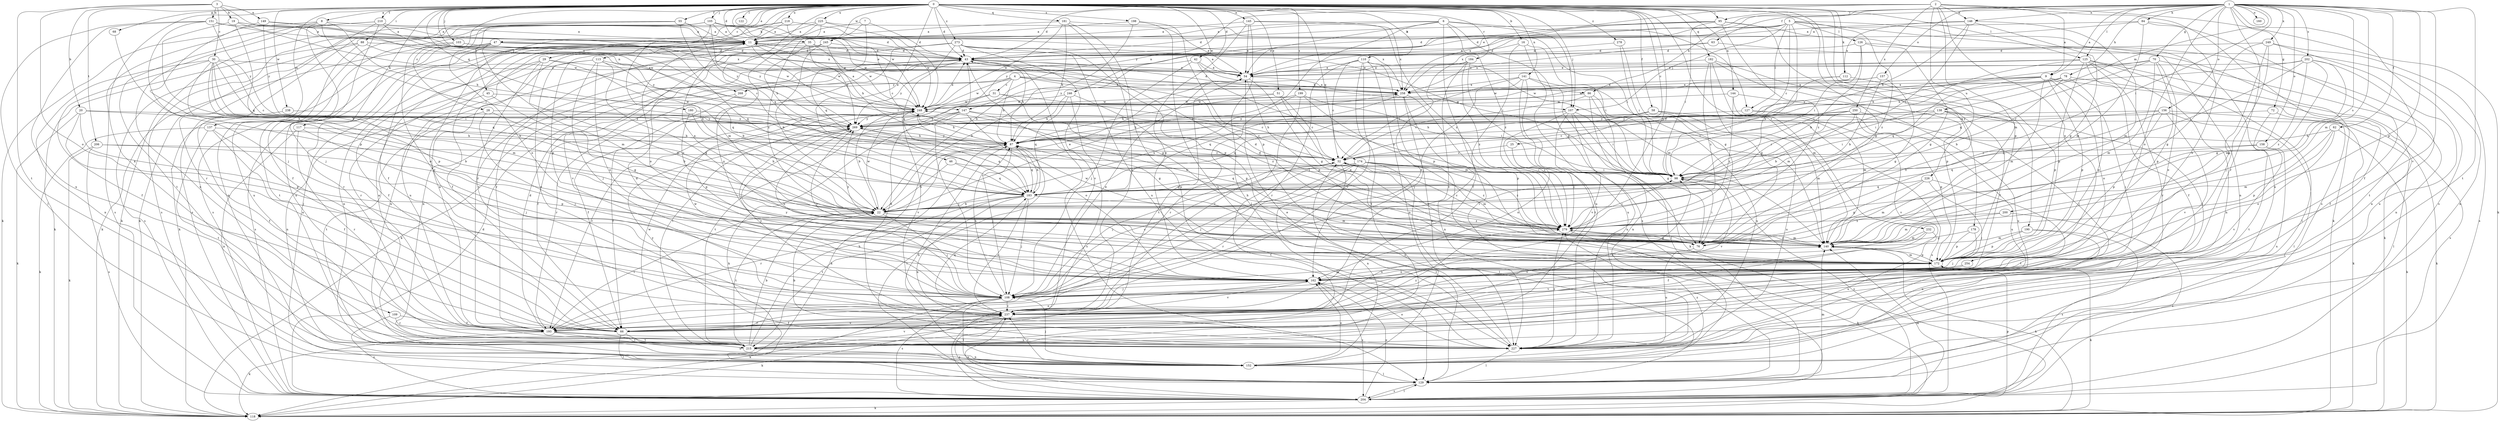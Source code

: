 strict digraph  {
0;
1;
2;
3;
4;
5;
6;
7;
8;
9;
11;
16;
19;
20;
22;
25;
28;
29;
30;
31;
32;
35;
42;
43;
45;
46;
47;
51;
54;
55;
58;
62;
63;
66;
68;
70;
72;
76;
78;
84;
86;
87;
88;
95;
98;
103;
105;
107;
108;
109;
110;
112;
113;
117;
118;
122;
125;
126;
127;
129;
137;
138;
140;
141;
144;
145;
146;
147;
149;
151;
152;
156;
157;
158;
160;
162;
172;
174;
178;
180;
181;
182;
183;
184;
190;
193;
198;
199;
200;
202;
204;
206;
210;
215;
218;
225;
226;
227;
232;
237;
238;
245;
246;
248;
249;
250;
254;
258;
268;
269;
273;
278;
279;
0 -> 8  [label=a];
0 -> 16  [label=b];
0 -> 25  [label=c];
0 -> 28  [label=c];
0 -> 29  [label=c];
0 -> 35  [label=d];
0 -> 42  [label=d];
0 -> 43  [label=d];
0 -> 45  [label=e];
0 -> 46  [label=e];
0 -> 47  [label=e];
0 -> 51  [label=e];
0 -> 55  [label=f];
0 -> 58  [label=f];
0 -> 68  [label=g];
0 -> 88  [label=i];
0 -> 95  [label=i];
0 -> 103  [label=j];
0 -> 105  [label=j];
0 -> 107  [label=j];
0 -> 109  [label=k];
0 -> 110  [label=k];
0 -> 112  [label=k];
0 -> 113  [label=k];
0 -> 117  [label=k];
0 -> 122  [label=l];
0 -> 125  [label=l];
0 -> 137  [label=m];
0 -> 141  [label=n];
0 -> 144  [label=n];
0 -> 145  [label=n];
0 -> 172  [label=p];
0 -> 174  [label=q];
0 -> 178  [label=q];
0 -> 180  [label=q];
0 -> 181  [label=q];
0 -> 182  [label=q];
0 -> 183  [label=q];
0 -> 184  [label=r];
0 -> 190  [label=r];
0 -> 198  [label=s];
0 -> 199  [label=s];
0 -> 206  [label=t];
0 -> 210  [label=t];
0 -> 218  [label=u];
0 -> 225  [label=u];
0 -> 232  [label=v];
0 -> 238  [label=w];
0 -> 245  [label=w];
0 -> 246  [label=w];
0 -> 248  [label=w];
0 -> 268  [label=y];
0 -> 273  [label=z];
0 -> 278  [label=z];
0 -> 279  [label=z];
1 -> 9  [label=a];
1 -> 54  [label=e];
1 -> 62  [label=f];
1 -> 63  [label=f];
1 -> 70  [label=g];
1 -> 72  [label=g];
1 -> 78  [label=h];
1 -> 84  [label=h];
1 -> 86  [label=h];
1 -> 95  [label=i];
1 -> 98  [label=i];
1 -> 125  [label=l];
1 -> 138  [label=m];
1 -> 140  [label=m];
1 -> 146  [label=n];
1 -> 156  [label=o];
1 -> 157  [label=o];
1 -> 158  [label=o];
1 -> 160  [label=o];
1 -> 162  [label=o];
1 -> 172  [label=p];
1 -> 193  [label=r];
1 -> 200  [label=s];
1 -> 202  [label=s];
1 -> 204  [label=s];
1 -> 215  [label=t];
1 -> 237  [label=v];
1 -> 249  [label=x];
2 -> 9  [label=a];
2 -> 43  [label=d];
2 -> 118  [label=k];
2 -> 140  [label=m];
2 -> 146  [label=n];
2 -> 147  [label=n];
2 -> 204  [label=s];
2 -> 226  [label=u];
2 -> 250  [label=x];
2 -> 254  [label=x];
2 -> 258  [label=x];
3 -> 19  [label=b];
3 -> 20  [label=b];
3 -> 30  [label=c];
3 -> 147  [label=n];
3 -> 149  [label=n];
3 -> 151  [label=n];
3 -> 162  [label=o];
3 -> 215  [label=t];
4 -> 31  [label=c];
4 -> 66  [label=f];
4 -> 86  [label=h];
4 -> 87  [label=h];
4 -> 107  [label=j];
4 -> 248  [label=w];
4 -> 258  [label=x];
4 -> 268  [label=y];
5 -> 22  [label=b];
5 -> 32  [label=c];
5 -> 54  [label=e];
5 -> 107  [label=j];
5 -> 126  [label=l];
5 -> 127  [label=l];
5 -> 152  [label=n];
5 -> 227  [label=u];
5 -> 258  [label=x];
5 -> 268  [label=y];
5 -> 279  [label=z];
6 -> 11  [label=a];
6 -> 22  [label=b];
6 -> 43  [label=d];
6 -> 76  [label=g];
6 -> 107  [label=j];
6 -> 127  [label=l];
6 -> 129  [label=l];
6 -> 269  [label=y];
6 -> 279  [label=z];
7 -> 11  [label=a];
7 -> 43  [label=d];
7 -> 183  [label=q];
7 -> 193  [label=r];
8 -> 11  [label=a];
8 -> 87  [label=h];
8 -> 98  [label=i];
8 -> 108  [label=j];
8 -> 118  [label=k];
8 -> 215  [label=t];
9 -> 108  [label=j];
9 -> 140  [label=m];
9 -> 162  [label=o];
9 -> 172  [label=p];
9 -> 183  [label=q];
9 -> 204  [label=s];
9 -> 248  [label=w];
9 -> 258  [label=x];
9 -> 269  [label=y];
11 -> 43  [label=d];
11 -> 66  [label=f];
11 -> 98  [label=i];
11 -> 152  [label=n];
11 -> 162  [label=o];
11 -> 227  [label=u];
11 -> 248  [label=w];
16 -> 43  [label=d];
16 -> 66  [label=f];
16 -> 98  [label=i];
16 -> 204  [label=s];
19 -> 11  [label=a];
19 -> 22  [label=b];
19 -> 54  [label=e];
19 -> 183  [label=q];
19 -> 248  [label=w];
20 -> 22  [label=b];
20 -> 108  [label=j];
20 -> 118  [label=k];
20 -> 172  [label=p];
20 -> 269  [label=y];
22 -> 54  [label=e];
22 -> 108  [label=j];
22 -> 193  [label=r];
22 -> 215  [label=t];
22 -> 248  [label=w];
22 -> 258  [label=x];
22 -> 279  [label=z];
25 -> 32  [label=c];
25 -> 162  [label=o];
25 -> 279  [label=z];
28 -> 22  [label=b];
28 -> 108  [label=j];
28 -> 215  [label=t];
28 -> 269  [label=y];
29 -> 22  [label=b];
29 -> 54  [label=e];
29 -> 66  [label=f];
29 -> 140  [label=m];
29 -> 193  [label=r];
29 -> 237  [label=v];
30 -> 22  [label=b];
30 -> 32  [label=c];
30 -> 54  [label=e];
30 -> 66  [label=f];
30 -> 98  [label=i];
30 -> 140  [label=m];
30 -> 152  [label=n];
30 -> 172  [label=p];
30 -> 183  [label=q];
31 -> 32  [label=c];
31 -> 215  [label=t];
31 -> 248  [label=w];
31 -> 279  [label=z];
32 -> 98  [label=i];
32 -> 108  [label=j];
32 -> 215  [label=t];
32 -> 227  [label=u];
32 -> 279  [label=z];
35 -> 43  [label=d];
35 -> 87  [label=h];
35 -> 172  [label=p];
35 -> 248  [label=w];
35 -> 269  [label=y];
42 -> 22  [label=b];
42 -> 54  [label=e];
42 -> 108  [label=j];
42 -> 258  [label=x];
42 -> 279  [label=z];
43 -> 54  [label=e];
43 -> 76  [label=g];
43 -> 87  [label=h];
43 -> 118  [label=k];
43 -> 129  [label=l];
43 -> 269  [label=y];
45 -> 76  [label=g];
45 -> 152  [label=n];
45 -> 248  [label=w];
46 -> 22  [label=b];
46 -> 98  [label=i];
46 -> 183  [label=q];
47 -> 43  [label=d];
47 -> 118  [label=k];
47 -> 140  [label=m];
47 -> 183  [label=q];
47 -> 193  [label=r];
47 -> 215  [label=t];
47 -> 227  [label=u];
47 -> 248  [label=w];
51 -> 32  [label=c];
51 -> 76  [label=g];
51 -> 87  [label=h];
51 -> 248  [label=w];
54 -> 11  [label=a];
54 -> 76  [label=g];
54 -> 172  [label=p];
54 -> 215  [label=t];
54 -> 258  [label=x];
55 -> 11  [label=a];
55 -> 32  [label=c];
55 -> 118  [label=k];
55 -> 162  [label=o];
55 -> 204  [label=s];
55 -> 269  [label=y];
58 -> 87  [label=h];
58 -> 140  [label=m];
58 -> 183  [label=q];
58 -> 204  [label=s];
58 -> 227  [label=u];
58 -> 269  [label=y];
62 -> 87  [label=h];
62 -> 118  [label=k];
62 -> 140  [label=m];
62 -> 162  [label=o];
62 -> 172  [label=p];
63 -> 43  [label=d];
63 -> 152  [label=n];
63 -> 258  [label=x];
66 -> 98  [label=i];
66 -> 129  [label=l];
66 -> 162  [label=o];
66 -> 215  [label=t];
66 -> 237  [label=v];
68 -> 108  [label=j];
70 -> 54  [label=e];
70 -> 87  [label=h];
70 -> 140  [label=m];
70 -> 152  [label=n];
70 -> 162  [label=o];
70 -> 172  [label=p];
70 -> 183  [label=q];
72 -> 118  [label=k];
72 -> 215  [label=t];
72 -> 269  [label=y];
76 -> 98  [label=i];
76 -> 227  [label=u];
76 -> 248  [label=w];
76 -> 269  [label=y];
78 -> 22  [label=b];
78 -> 66  [label=f];
78 -> 98  [label=i];
78 -> 172  [label=p];
78 -> 248  [label=w];
78 -> 258  [label=x];
84 -> 11  [label=a];
84 -> 43  [label=d];
84 -> 66  [label=f];
84 -> 140  [label=m];
84 -> 162  [label=o];
86 -> 32  [label=c];
86 -> 129  [label=l];
86 -> 152  [label=n];
86 -> 227  [label=u];
86 -> 248  [label=w];
87 -> 32  [label=c];
87 -> 108  [label=j];
87 -> 129  [label=l];
87 -> 183  [label=q];
87 -> 269  [label=y];
88 -> 43  [label=d];
88 -> 118  [label=k];
88 -> 204  [label=s];
88 -> 227  [label=u];
88 -> 269  [label=y];
95 -> 11  [label=a];
95 -> 43  [label=d];
95 -> 54  [label=e];
95 -> 76  [label=g];
95 -> 98  [label=i];
95 -> 118  [label=k];
95 -> 279  [label=z];
98 -> 183  [label=q];
98 -> 204  [label=s];
98 -> 237  [label=v];
103 -> 43  [label=d];
103 -> 54  [label=e];
103 -> 118  [label=k];
103 -> 162  [label=o];
105 -> 11  [label=a];
105 -> 22  [label=b];
105 -> 43  [label=d];
105 -> 118  [label=k];
105 -> 152  [label=n];
105 -> 204  [label=s];
105 -> 248  [label=w];
105 -> 258  [label=x];
105 -> 269  [label=y];
107 -> 76  [label=g];
107 -> 98  [label=i];
107 -> 227  [label=u];
107 -> 237  [label=v];
107 -> 269  [label=y];
107 -> 279  [label=z];
108 -> 32  [label=c];
108 -> 43  [label=d];
108 -> 54  [label=e];
108 -> 87  [label=h];
108 -> 118  [label=k];
108 -> 129  [label=l];
108 -> 140  [label=m];
108 -> 204  [label=s];
108 -> 237  [label=v];
108 -> 248  [label=w];
108 -> 269  [label=y];
109 -> 66  [label=f];
109 -> 193  [label=r];
109 -> 204  [label=s];
110 -> 32  [label=c];
110 -> 54  [label=e];
110 -> 140  [label=m];
110 -> 152  [label=n];
110 -> 172  [label=p];
110 -> 193  [label=r];
110 -> 215  [label=t];
110 -> 237  [label=v];
112 -> 98  [label=i];
112 -> 172  [label=p];
112 -> 258  [label=x];
113 -> 54  [label=e];
113 -> 76  [label=g];
113 -> 108  [label=j];
113 -> 162  [label=o];
113 -> 183  [label=q];
113 -> 204  [label=s];
113 -> 237  [label=v];
117 -> 87  [label=h];
117 -> 108  [label=j];
117 -> 152  [label=n];
117 -> 193  [label=r];
125 -> 54  [label=e];
125 -> 66  [label=f];
125 -> 98  [label=i];
125 -> 118  [label=k];
125 -> 129  [label=l];
125 -> 152  [label=n];
125 -> 172  [label=p];
125 -> 193  [label=r];
125 -> 269  [label=y];
126 -> 22  [label=b];
126 -> 43  [label=d];
126 -> 76  [label=g];
126 -> 98  [label=i];
126 -> 152  [label=n];
127 -> 227  [label=u];
127 -> 237  [label=v];
127 -> 269  [label=y];
129 -> 11  [label=a];
129 -> 32  [label=c];
129 -> 87  [label=h];
129 -> 140  [label=m];
129 -> 204  [label=s];
137 -> 66  [label=f];
137 -> 87  [label=h];
137 -> 118  [label=k];
137 -> 215  [label=t];
137 -> 237  [label=v];
138 -> 32  [label=c];
138 -> 87  [label=h];
138 -> 98  [label=i];
138 -> 108  [label=j];
138 -> 129  [label=l];
138 -> 269  [label=y];
138 -> 279  [label=z];
140 -> 32  [label=c];
140 -> 43  [label=d];
140 -> 87  [label=h];
140 -> 118  [label=k];
140 -> 172  [label=p];
140 -> 279  [label=z];
141 -> 32  [label=c];
141 -> 108  [label=j];
141 -> 118  [label=k];
141 -> 140  [label=m];
141 -> 215  [label=t];
141 -> 227  [label=u];
141 -> 258  [label=x];
144 -> 140  [label=m];
144 -> 227  [label=u];
144 -> 248  [label=w];
144 -> 279  [label=z];
145 -> 11  [label=a];
145 -> 54  [label=e];
145 -> 129  [label=l];
145 -> 162  [label=o];
145 -> 258  [label=x];
145 -> 279  [label=z];
146 -> 11  [label=a];
146 -> 76  [label=g];
146 -> 87  [label=h];
146 -> 98  [label=i];
146 -> 140  [label=m];
146 -> 112  [label=x];
147 -> 32  [label=c];
147 -> 76  [label=g];
147 -> 108  [label=j];
147 -> 118  [label=k];
147 -> 162  [label=o];
147 -> 215  [label=t];
147 -> 269  [label=y];
149 -> 11  [label=a];
149 -> 172  [label=p];
149 -> 258  [label=x];
149 -> 269  [label=y];
151 -> 11  [label=a];
151 -> 22  [label=b];
151 -> 129  [label=l];
151 -> 227  [label=u];
151 -> 258  [label=x];
151 -> 269  [label=y];
152 -> 87  [label=h];
152 -> 108  [label=j];
152 -> 129  [label=l];
152 -> 162  [label=o];
152 -> 237  [label=v];
152 -> 279  [label=z];
156 -> 87  [label=h];
156 -> 118  [label=k];
156 -> 129  [label=l];
156 -> 172  [label=p];
156 -> 183  [label=q];
156 -> 237  [label=v];
156 -> 269  [label=y];
157 -> 22  [label=b];
157 -> 76  [label=g];
157 -> 248  [label=w];
157 -> 258  [label=x];
158 -> 32  [label=c];
158 -> 183  [label=q];
158 -> 227  [label=u];
158 -> 237  [label=v];
162 -> 108  [label=j];
162 -> 204  [label=s];
162 -> 237  [label=v];
162 -> 269  [label=y];
172 -> 118  [label=k];
172 -> 140  [label=m];
172 -> 162  [label=o];
174 -> 98  [label=i];
174 -> 108  [label=j];
174 -> 129  [label=l];
174 -> 140  [label=m];
174 -> 152  [label=n];
174 -> 183  [label=q];
174 -> 193  [label=r];
174 -> 279  [label=z];
178 -> 76  [label=g];
178 -> 108  [label=j];
178 -> 172  [label=p];
180 -> 22  [label=b];
180 -> 172  [label=p];
180 -> 269  [label=y];
181 -> 11  [label=a];
181 -> 87  [label=h];
181 -> 98  [label=i];
181 -> 227  [label=u];
181 -> 237  [label=v];
181 -> 248  [label=w];
182 -> 54  [label=e];
182 -> 66  [label=f];
182 -> 76  [label=g];
182 -> 140  [label=m];
182 -> 172  [label=p];
182 -> 279  [label=z];
183 -> 22  [label=b];
183 -> 87  [label=h];
183 -> 108  [label=j];
183 -> 140  [label=m];
183 -> 193  [label=r];
183 -> 215  [label=t];
183 -> 227  [label=u];
183 -> 237  [label=v];
184 -> 54  [label=e];
184 -> 162  [label=o];
184 -> 227  [label=u];
184 -> 237  [label=v];
184 -> 279  [label=z];
190 -> 140  [label=m];
190 -> 172  [label=p];
190 -> 204  [label=s];
190 -> 227  [label=u];
193 -> 11  [label=a];
193 -> 43  [label=d];
193 -> 118  [label=k];
193 -> 152  [label=n];
193 -> 215  [label=t];
193 -> 227  [label=u];
193 -> 279  [label=z];
198 -> 11  [label=a];
198 -> 22  [label=b];
198 -> 172  [label=p];
198 -> 227  [label=u];
199 -> 98  [label=i];
199 -> 140  [label=m];
199 -> 193  [label=r];
199 -> 237  [label=v];
199 -> 248  [label=w];
200 -> 140  [label=m];
200 -> 204  [label=s];
200 -> 279  [label=z];
202 -> 54  [label=e];
202 -> 76  [label=g];
202 -> 87  [label=h];
202 -> 98  [label=i];
202 -> 140  [label=m];
202 -> 227  [label=u];
202 -> 279  [label=z];
204 -> 43  [label=d];
204 -> 118  [label=k];
204 -> 129  [label=l];
204 -> 140  [label=m];
204 -> 162  [label=o];
204 -> 172  [label=p];
204 -> 237  [label=v];
206 -> 32  [label=c];
206 -> 118  [label=k];
206 -> 172  [label=p];
206 -> 204  [label=s];
210 -> 11  [label=a];
210 -> 66  [label=f];
210 -> 193  [label=r];
210 -> 204  [label=s];
210 -> 227  [label=u];
210 -> 248  [label=w];
215 -> 11  [label=a];
215 -> 22  [label=b];
215 -> 87  [label=h];
215 -> 152  [label=n];
215 -> 237  [label=v];
215 -> 248  [label=w];
218 -> 11  [label=a];
218 -> 32  [label=c];
218 -> 204  [label=s];
218 -> 237  [label=v];
218 -> 248  [label=w];
225 -> 11  [label=a];
225 -> 54  [label=e];
225 -> 66  [label=f];
225 -> 140  [label=m];
225 -> 248  [label=w];
225 -> 279  [label=z];
226 -> 76  [label=g];
226 -> 108  [label=j];
226 -> 140  [label=m];
226 -> 183  [label=q];
226 -> 215  [label=t];
227 -> 22  [label=b];
227 -> 43  [label=d];
227 -> 54  [label=e];
227 -> 129  [label=l];
227 -> 162  [label=o];
227 -> 269  [label=y];
227 -> 279  [label=z];
232 -> 66  [label=f];
232 -> 140  [label=m];
232 -> 227  [label=u];
232 -> 237  [label=v];
237 -> 66  [label=f];
237 -> 118  [label=k];
237 -> 183  [label=q];
237 -> 193  [label=r];
237 -> 204  [label=s];
237 -> 269  [label=y];
238 -> 66  [label=f];
238 -> 269  [label=y];
245 -> 22  [label=b];
245 -> 43  [label=d];
245 -> 87  [label=h];
245 -> 152  [label=n];
245 -> 237  [label=v];
246 -> 87  [label=h];
246 -> 172  [label=p];
246 -> 183  [label=q];
246 -> 204  [label=s];
246 -> 248  [label=w];
248 -> 11  [label=a];
248 -> 22  [label=b];
248 -> 43  [label=d];
248 -> 66  [label=f];
248 -> 87  [label=h];
248 -> 193  [label=r];
248 -> 237  [label=v];
248 -> 269  [label=y];
249 -> 43  [label=d];
249 -> 76  [label=g];
249 -> 108  [label=j];
249 -> 172  [label=p];
249 -> 204  [label=s];
249 -> 215  [label=t];
250 -> 22  [label=b];
250 -> 32  [label=c];
250 -> 98  [label=i];
250 -> 108  [label=j];
250 -> 172  [label=p];
250 -> 269  [label=y];
254 -> 162  [label=o];
254 -> 237  [label=v];
258 -> 43  [label=d];
258 -> 152  [label=n];
258 -> 172  [label=p];
258 -> 183  [label=q];
258 -> 227  [label=u];
258 -> 248  [label=w];
268 -> 66  [label=f];
268 -> 193  [label=r];
269 -> 87  [label=h];
269 -> 162  [label=o];
269 -> 183  [label=q];
273 -> 43  [label=d];
273 -> 98  [label=i];
273 -> 152  [label=n];
273 -> 162  [label=o];
273 -> 172  [label=p];
273 -> 183  [label=q];
273 -> 193  [label=r];
273 -> 227  [label=u];
273 -> 237  [label=v];
278 -> 43  [label=d];
278 -> 76  [label=g];
278 -> 98  [label=i];
279 -> 11  [label=a];
279 -> 32  [label=c];
279 -> 43  [label=d];
279 -> 76  [label=g];
279 -> 98  [label=i];
279 -> 118  [label=k];
279 -> 140  [label=m];
279 -> 248  [label=w];
}
